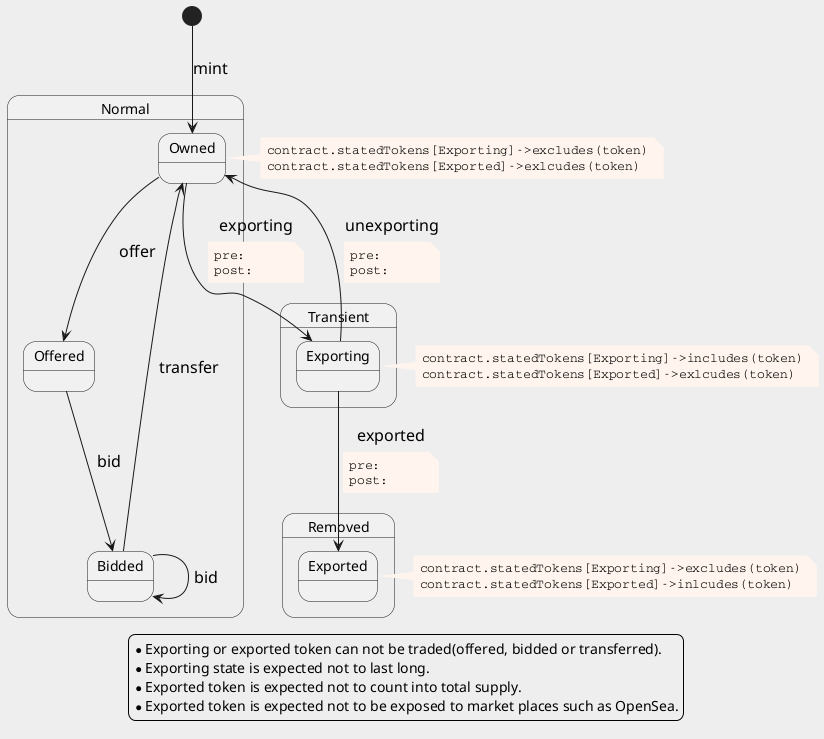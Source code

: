 
@startuml

' https://plantuml.com/state-diagram

skinparam {
  'DefaultFontName Consolas
  DefaultFontName Monaco
  'DefaultFontName Lucida Console
  'DefaultMonospacedFontName Consolas
  'DefaultFontStyle bold
  
  'BackgroundColor transparent
  BackgroundColor #eeeeee
  PageMargin 10
  BoxPadding 50
  ParticipantPadding 20

  ArrowFontSize 16
  ArrowThickness 1
  ResponseMessageBelowArrow true
  
  MinClassWidth 75
  ClassFontStyle bold
  
  NoteFontName Courier
  NoteBackgroundColor SeaShell
  NoteBorderColor transparent
  NoteShadowing false
}


state Normal {
  state Owned
  state Offered
  state Bidded
}

state Transient {
  state Exporting
}

state Removed {
  state Exported
}

[*] --> Owned : mint
Owned --> Offered : offer
Offered --> Bidded : bid
Bidded --> Bidded : bid
Bidded --> Owned : transfer

Owned --> Exporting : exporting
note on link
  pre:
  post:
end note


Exporting --> Exported : exported
note on link
  pre:
  post:
end note

Exporting --> Owned : unexporting
note on link
  pre:
  post:
end note


note right of Owned
  contract.statedTokens[Exporting]->excludes(token)
  contract.statedTokens[Exported]->exlcudes(token)
end note

note right of Exporting
  contract.statedTokens[Exporting]->includes(token)
  contract.statedTokens[Exported]->exlcudes(token)
end note


note right of Exported
  contract.statedTokens[Exporting]->excludes(token)
  contract.statedTokens[Exported]->inlcudes(token)
end note


legend
  * Exporting or exported token can not be traded(offered, bidded or transferred).
  * Exporting state is expected not to last long.
  * Exported token is expected not to count into total supply.
  * Exported token is expected not to be exposed to market places such as OpenSea.
end legend


@enduml